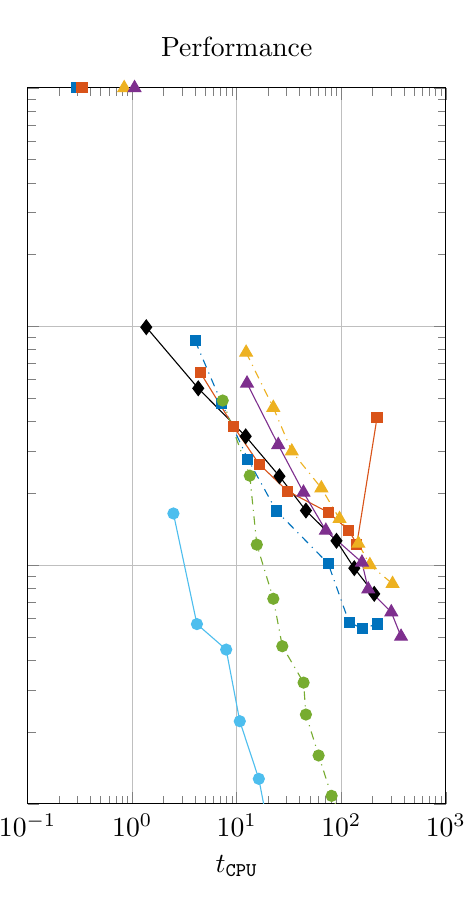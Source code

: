 % This file was created by matlab2tikz.
%
%The latest updates can be retrieved from
%  http://www.mathworks.com/matlabcentral/fileexchange/22022-matlab2tikz-matlab2tikz
%where you can also make suggestions and rate matlab2tikz.
%
\rmfamily
\definecolor{mycolor1}{rgb}{0.0,0.447,0.741}%
\definecolor{mycolor2}{rgb}{0.85,0.325,0.098}%
\definecolor{mycolor3}{rgb}{0.929,0.694,0.125}%
\definecolor{mycolor4}{rgb}{0.494,0.184,0.556}%
\definecolor{mycolor5}{rgb}{0.466,0.674,0.188}%
\definecolor{mycolor6}{rgb}{0.301,0.745,0.933}%
%
\begin{tikzpicture}[trim axis left, trim axis right, baseline]

  \begin{axis}[
  grid=major,
  %tick label style = {font=\sansmath\sffamily},
  width=0.438\textwidth,
  height=0.75\textwidth,
  at={(0\textwidth,0\textwidth)},
  scale only axis,
  unbounded coords=jump,
  xmode=log,
  xmin=1e-01,
  xmax=1000,
  xlabel={$t_\texttt{CPU}$},
  ymode=log,
  ymin=1e-06,
  ymax=1e-03,
  yticklabels={,,}, %hides y ticks
  yminorticks=true,
  ytick distance=10^1,
  xminorticks=true,
  xmajorgrids,
  % xminorgrids,
  ymajorgrids,
  % yminorgrids,
  %ylabel={$\Delta u$},
  axis background/.style={fill=white},
  %title style={font=\bfseries},
  title={{\color{white}g} Performance {\color{white}g}},
  legend pos=north east,
  legend style={legend cell align=left,align=left,draw=white!15!black}
  ]
  \addplot [color=black, mark=diamond*, mark options={scale = 1.3, solid, black}]
    table[row sep=crcr]{%
    0.066	0.001\\
    % 0.098	0.0\\
    0.287	0.0\\
    % 0.653	0.0\\
    1.363	9.941e-05\\
    % 2.475	7.257e-05\\
    4.281	5.512e-05\\
    % 7.336	4.319e-05\\
    12.175	3.468e-05\\
    % 16.522	2.836e-05\\
    25.616	2.359e-05\\
    % 32.094	1.986e-05\\
    45.867	1.695e-05\\
    % 62.758	1.46e-05\\
    89.876	1.266e-05\\
    % 105.144	1.107e-05\\
    133.116	9.722e-06\\
    % 165.804	8.579e-06\\
    206.569	7.589e-06\\
  };
  \addlegendentry{fd2}

  \addplot [color=mycolor1, dashdotted, mark=square*, mark options={scale = 0.9,solid, mycolor1}]
    table[row sep=crcr]{%
    0.294	0.001\\
    % 0.671	0.0\\
    1.264	0.0\\
    % 2.321	0.0\\
    4.003	8.708e-05\\
    % 4.995	6.363e-05\\
    7.211	4.749e-05\\
    % 18.77	3.608e-05\\
    12.79	2.78e-05\\
    % 32.428	2.167e-05\\
    23.988	1.688e-05\\
    % 57.772	1.313e-05\\
    74.876	1.017e-05\\
    % 95.477	7.743e-06\\
    118.738	5.765e-06\\
    % 76.838	5.306e-06\\
    160.363	5.425e-06\\
    % 110.767	5.551e-06\\
    220.215	5.675e-06\\
  };
  \addlegendentry{gs reg}

  \addplot [color=mycolor2, mark=square*, mark options={scale = 0.9, solid, mycolor2}]
    table[row sep=crcr]{%
    0.331	0.001\\
    % 0.784	0.0\\
    1.322	0.0\\
    % 2.408	9.121e-05\\
    4.492	6.404e-05\\
    % 5.901	4.816e-05\\
    9.359	3.806e-05\\
    % 22.563	3.129e-05\\
    16.399	2.65e-05\\
    % 40.434	2.303e-05\\
    30.675	2.044e-05\\
    % 77.191	1.839e-05\\
    75.199	1.665e-05\\
    % 138.453	1.521e-05\\
    117.665	1.403e-05\\
    % 117.269	1.307e-05\\
    140.823	1.226e-05\\
    % 175.124	1.24e-05\\
    219.447	4.142e-05\\
  };
  \addlegendentry{gs adap}

  \addplot [color=mycolor3, dashdotted, mark=triangle*, mark options={scale = 1.3,solid, mycolor3}]
    table[row sep=crcr]{%
    0.838	0.001\\
  % 2.025	0.0\\
  3.64	0.0\\
  % 7.256	0.0\\
  12.291	7.789e-05\\
  % 18.44	5.852e-05\\
  22.359	4.575e-05\\
  % 52.54	3.669e-05\\
  33.61	3.002e-05\\
  % 80.777	2.496e-05\\
  64.472	2.104e-05\\
  % 132.365	1.794e-05\\
  96.177	1.565e-05\\
  % 215.935	1.383e-05\\
  145.625	1.233e-05\\
  % 165.501	1.108e-05\\
  187.615	1.003e-05\\
  % 219.971	9.135e-06\\
  309.252	8.364e-06\\
  };
  \addlegendentry{phs reg}

  \addplot [color=mycolor4, mark=triangle*, mark options={scale = 1.3,solid, mycolor4}]
    table[row sep=crcr]{%
    1.053	0.001\\
    % 2.344	0.0\\
    4.408	0.0\\
    % 6.595	8.477e-05\\
    12.539	5.782e-05\\
    % 18.968	4.162e-05\\
    24.936	3.195e-05\\
    % 57.789	2.528e-05\\
    43.468	2.019e-05\\
    % 92.99	1.663e-05\\
    71.17	1.398e-05\\
    % 156.945	1.185e-05\\
    157.614	1.028e-05\\
    % 267.75	9.015e-06\\
    181.067	7.933e-06\\
    % 215.198	7.089e-06\\
    300.717	6.364e-06\\
    % 312.62	5.655e-06\\
    372.862	5.027e-06\\
  };
  \addlegendentry{phs adap}

  \addplot [color=mycolor5, dashdotted, mark=*, mark options={solid, mycolor5}]
    table[row sep=crcr]{%
    % 204.798	1.562e-06\\
    % 137.22	1.6e-06\\
    % 108.867	1.645e-06\\
    % 122.362	1.661e-06\\
    % 108.698	1.691e-06\\
    % 85.366	1.831e-06\\
    100.308	8.867e-07\\
    80.801	1.081e-06\\
    60.678	1.596e-06\\
    45.861	2.369e-06\\
    43.59	3.223e-06\\
    27.273	4.579e-06\\
    22.378	7.239e-06\\
    15.556	1.22e-05\\
    13.325	2.373e-05\\
    7.336	4.899e-05\\
    4.72	0.0\\
    2.62	0.0\\
    % 1.731	0.001\\
  };
  \addlegendentry{phs reg smoothed}

  \addplot [color=mycolor6, mark=*, mark options={solid, mycolor6}]
    table[row sep=crcr]{%
    1.445	0.0\\
    2.478	1.648e-05\\
    4.16	5.669e-06\\
    7.926	4.433e-06\\
    10.69	2.221e-06\\
    16.261	1.274e-06\\
    21.124	7.0e-07\\
    % 24.955	1.044e-06\\
    % 42.464	1.151e-06\\
    % 45.72	1.219e-06\\
    % 64.871	1.279e-06\\
    % 84.074	1.352e-06\\
    % 109.513	1.391e-06\\
    % 115.041	1.362e-06\\
    % 122.192	1.419e-06\\
    % 137.262	1.406e-06\\
    % 156.076	1.402e-06\\
    % 170.189	1.333e-06\\
    % 173.102	1.3e-06\\
  };
  \addlegendentry{phs adap smoothed}
  \legend{};
\end{axis}
\end{tikzpicture}%
